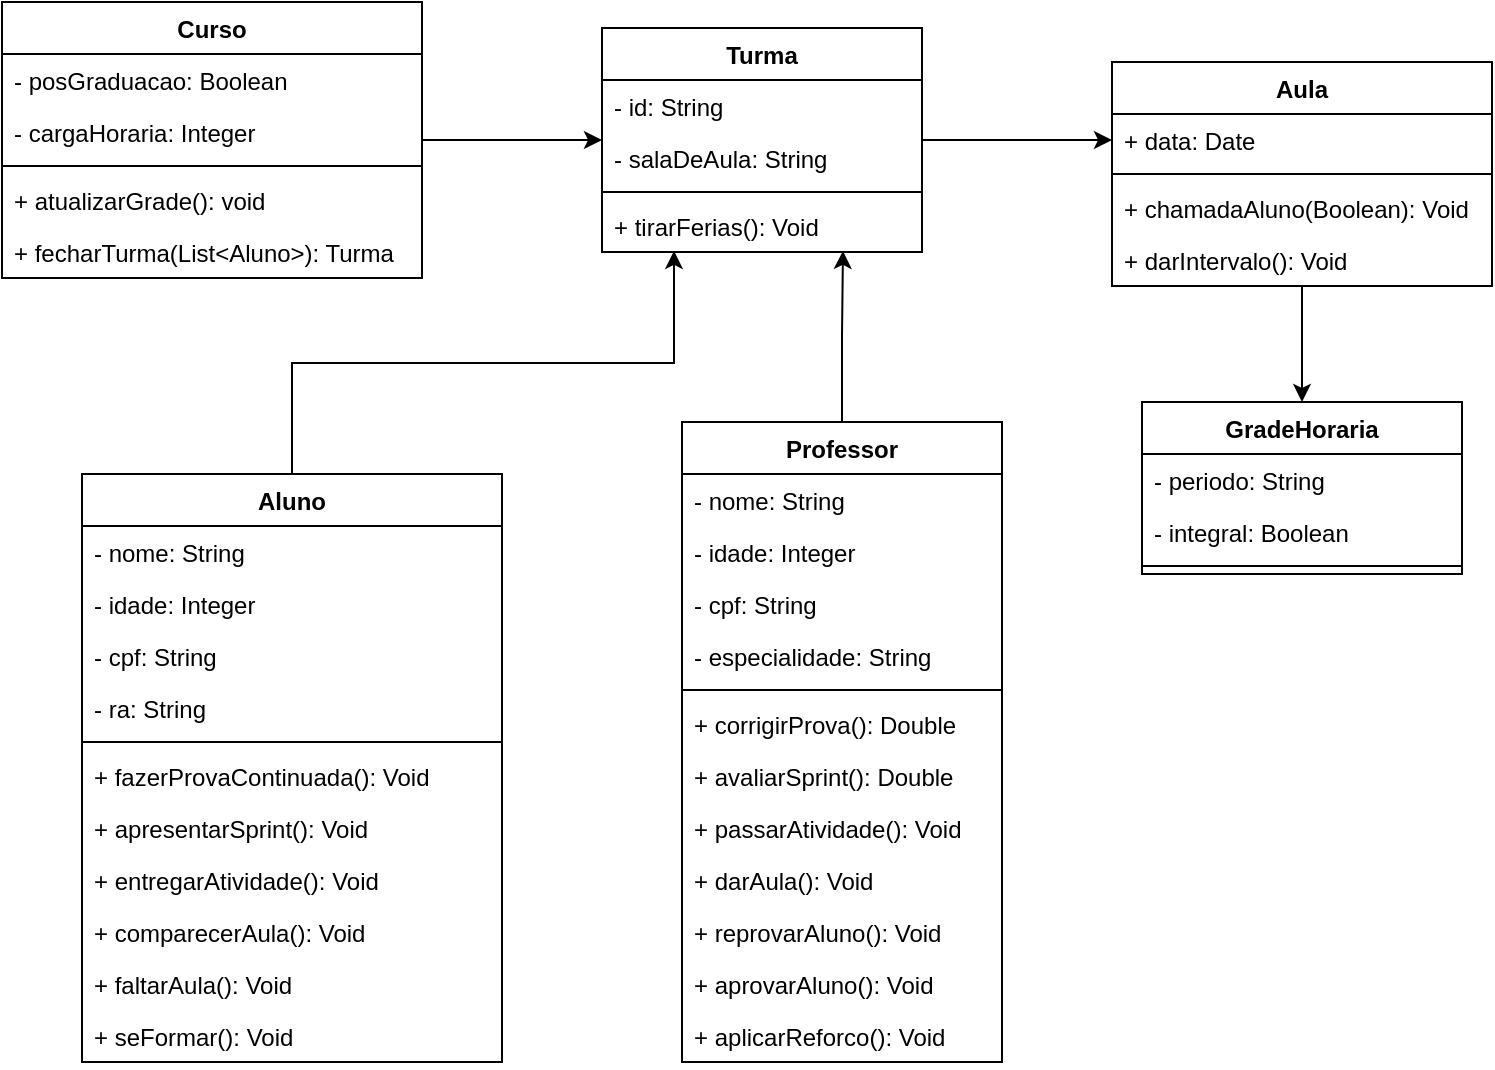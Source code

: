 <mxfile version="24.2.8" type="device">
  <diagram name="Página-1" id="3474t4DJWWjxluzzEzBM">
    <mxGraphModel dx="1032" dy="530" grid="1" gridSize="10" guides="1" tooltips="1" connect="1" arrows="1" fold="1" page="1" pageScale="1" pageWidth="827" pageHeight="1169" math="0" shadow="0">
      <root>
        <mxCell id="0" />
        <mxCell id="1" parent="0" />
        <mxCell id="yZjl5UmUVBm6BRhOuLB6-4" value="GradeHoraria" style="swimlane;fontStyle=1;align=center;verticalAlign=top;childLayout=stackLayout;horizontal=1;startSize=26;horizontalStack=0;resizeParent=1;resizeParentMax=0;resizeLast=0;collapsible=1;marginBottom=0;whiteSpace=wrap;html=1;" vertex="1" parent="1">
          <mxGeometry x="590" y="250" width="160" height="86" as="geometry" />
        </mxCell>
        <mxCell id="yZjl5UmUVBm6BRhOuLB6-5" value="- periodo: String" style="text;strokeColor=none;fillColor=none;align=left;verticalAlign=top;spacingLeft=4;spacingRight=4;overflow=hidden;rotatable=0;points=[[0,0.5],[1,0.5]];portConstraint=eastwest;whiteSpace=wrap;html=1;" vertex="1" parent="yZjl5UmUVBm6BRhOuLB6-4">
          <mxGeometry y="26" width="160" height="26" as="geometry" />
        </mxCell>
        <mxCell id="yZjl5UmUVBm6BRhOuLB6-36" value="- integral: Boolean" style="text;strokeColor=none;fillColor=none;align=left;verticalAlign=top;spacingLeft=4;spacingRight=4;overflow=hidden;rotatable=0;points=[[0,0.5],[1,0.5]];portConstraint=eastwest;whiteSpace=wrap;html=1;" vertex="1" parent="yZjl5UmUVBm6BRhOuLB6-4">
          <mxGeometry y="52" width="160" height="26" as="geometry" />
        </mxCell>
        <mxCell id="yZjl5UmUVBm6BRhOuLB6-6" value="" style="line;strokeWidth=1;fillColor=none;align=left;verticalAlign=middle;spacingTop=-1;spacingLeft=3;spacingRight=3;rotatable=0;labelPosition=right;points=[];portConstraint=eastwest;strokeColor=inherit;" vertex="1" parent="yZjl5UmUVBm6BRhOuLB6-4">
          <mxGeometry y="78" width="160" height="8" as="geometry" />
        </mxCell>
        <mxCell id="yZjl5UmUVBm6BRhOuLB6-65" style="edgeStyle=orthogonalEdgeStyle;rounded=0;orthogonalLoop=1;jettySize=auto;html=1;exitX=0.5;exitY=0;exitDx=0;exitDy=0;entryX=0.225;entryY=0.979;entryDx=0;entryDy=0;entryPerimeter=0;" edge="1" parent="1" source="yZjl5UmUVBm6BRhOuLB6-8" target="yZjl5UmUVBm6BRhOuLB6-58">
          <mxGeometry relative="1" as="geometry" />
        </mxCell>
        <mxCell id="yZjl5UmUVBm6BRhOuLB6-8" value="Aluno" style="swimlane;fontStyle=1;align=center;verticalAlign=top;childLayout=stackLayout;horizontal=1;startSize=26;horizontalStack=0;resizeParent=1;resizeParentMax=0;resizeLast=0;collapsible=1;marginBottom=0;whiteSpace=wrap;html=1;" vertex="1" parent="1">
          <mxGeometry x="60" y="286" width="210" height="294" as="geometry" />
        </mxCell>
        <mxCell id="yZjl5UmUVBm6BRhOuLB6-9" value="- nome: String" style="text;strokeColor=none;fillColor=none;align=left;verticalAlign=top;spacingLeft=4;spacingRight=4;overflow=hidden;rotatable=0;points=[[0,0.5],[1,0.5]];portConstraint=eastwest;whiteSpace=wrap;html=1;" vertex="1" parent="yZjl5UmUVBm6BRhOuLB6-8">
          <mxGeometry y="26" width="210" height="26" as="geometry" />
        </mxCell>
        <mxCell id="yZjl5UmUVBm6BRhOuLB6-37" value="- idade: Integer" style="text;strokeColor=none;fillColor=none;align=left;verticalAlign=top;spacingLeft=4;spacingRight=4;overflow=hidden;rotatable=0;points=[[0,0.5],[1,0.5]];portConstraint=eastwest;whiteSpace=wrap;html=1;" vertex="1" parent="yZjl5UmUVBm6BRhOuLB6-8">
          <mxGeometry y="52" width="210" height="26" as="geometry" />
        </mxCell>
        <mxCell id="yZjl5UmUVBm6BRhOuLB6-38" value="- cpf: String" style="text;strokeColor=none;fillColor=none;align=left;verticalAlign=top;spacingLeft=4;spacingRight=4;overflow=hidden;rotatable=0;points=[[0,0.5],[1,0.5]];portConstraint=eastwest;whiteSpace=wrap;html=1;" vertex="1" parent="yZjl5UmUVBm6BRhOuLB6-8">
          <mxGeometry y="78" width="210" height="26" as="geometry" />
        </mxCell>
        <mxCell id="yZjl5UmUVBm6BRhOuLB6-39" value="- ra: String" style="text;strokeColor=none;fillColor=none;align=left;verticalAlign=top;spacingLeft=4;spacingRight=4;overflow=hidden;rotatable=0;points=[[0,0.5],[1,0.5]];portConstraint=eastwest;whiteSpace=wrap;html=1;" vertex="1" parent="yZjl5UmUVBm6BRhOuLB6-8">
          <mxGeometry y="104" width="210" height="26" as="geometry" />
        </mxCell>
        <mxCell id="yZjl5UmUVBm6BRhOuLB6-10" value="" style="line;strokeWidth=1;fillColor=none;align=left;verticalAlign=middle;spacingTop=-1;spacingLeft=3;spacingRight=3;rotatable=0;labelPosition=right;points=[];portConstraint=eastwest;strokeColor=inherit;" vertex="1" parent="yZjl5UmUVBm6BRhOuLB6-8">
          <mxGeometry y="130" width="210" height="8" as="geometry" />
        </mxCell>
        <mxCell id="yZjl5UmUVBm6BRhOuLB6-11" value="+ fazerProvaContinuada(): Void" style="text;strokeColor=none;fillColor=none;align=left;verticalAlign=top;spacingLeft=4;spacingRight=4;overflow=hidden;rotatable=0;points=[[0,0.5],[1,0.5]];portConstraint=eastwest;whiteSpace=wrap;html=1;" vertex="1" parent="yZjl5UmUVBm6BRhOuLB6-8">
          <mxGeometry y="138" width="210" height="26" as="geometry" />
        </mxCell>
        <mxCell id="yZjl5UmUVBm6BRhOuLB6-47" value="+ apresentarSprint(): Void" style="text;strokeColor=none;fillColor=none;align=left;verticalAlign=top;spacingLeft=4;spacingRight=4;overflow=hidden;rotatable=0;points=[[0,0.5],[1,0.5]];portConstraint=eastwest;whiteSpace=wrap;html=1;" vertex="1" parent="yZjl5UmUVBm6BRhOuLB6-8">
          <mxGeometry y="164" width="210" height="26" as="geometry" />
        </mxCell>
        <mxCell id="yZjl5UmUVBm6BRhOuLB6-48" value="+ entregarAtividade(): Void" style="text;strokeColor=none;fillColor=none;align=left;verticalAlign=top;spacingLeft=4;spacingRight=4;overflow=hidden;rotatable=0;points=[[0,0.5],[1,0.5]];portConstraint=eastwest;whiteSpace=wrap;html=1;" vertex="1" parent="yZjl5UmUVBm6BRhOuLB6-8">
          <mxGeometry y="190" width="210" height="26" as="geometry" />
        </mxCell>
        <mxCell id="yZjl5UmUVBm6BRhOuLB6-52" value="+ comparecerAula(): Void" style="text;strokeColor=none;fillColor=none;align=left;verticalAlign=top;spacingLeft=4;spacingRight=4;overflow=hidden;rotatable=0;points=[[0,0.5],[1,0.5]];portConstraint=eastwest;whiteSpace=wrap;html=1;" vertex="1" parent="yZjl5UmUVBm6BRhOuLB6-8">
          <mxGeometry y="216" width="210" height="26" as="geometry" />
        </mxCell>
        <mxCell id="yZjl5UmUVBm6BRhOuLB6-53" value="+ faltarAula(): Void" style="text;strokeColor=none;fillColor=none;align=left;verticalAlign=top;spacingLeft=4;spacingRight=4;overflow=hidden;rotatable=0;points=[[0,0.5],[1,0.5]];portConstraint=eastwest;whiteSpace=wrap;html=1;" vertex="1" parent="yZjl5UmUVBm6BRhOuLB6-8">
          <mxGeometry y="242" width="210" height="26" as="geometry" />
        </mxCell>
        <mxCell id="yZjl5UmUVBm6BRhOuLB6-57" value="+ seFormar(): Void" style="text;strokeColor=none;fillColor=none;align=left;verticalAlign=top;spacingLeft=4;spacingRight=4;overflow=hidden;rotatable=0;points=[[0,0.5],[1,0.5]];portConstraint=eastwest;whiteSpace=wrap;html=1;" vertex="1" parent="yZjl5UmUVBm6BRhOuLB6-8">
          <mxGeometry y="268" width="210" height="26" as="geometry" />
        </mxCell>
        <mxCell id="yZjl5UmUVBm6BRhOuLB6-66" style="edgeStyle=orthogonalEdgeStyle;rounded=0;orthogonalLoop=1;jettySize=auto;html=1;entryX=0;entryY=0.5;entryDx=0;entryDy=0;" edge="1" parent="1" source="yZjl5UmUVBm6BRhOuLB6-12" target="yZjl5UmUVBm6BRhOuLB6-17">
          <mxGeometry relative="1" as="geometry" />
        </mxCell>
        <mxCell id="yZjl5UmUVBm6BRhOuLB6-12" value="Turma" style="swimlane;fontStyle=1;align=center;verticalAlign=top;childLayout=stackLayout;horizontal=1;startSize=26;horizontalStack=0;resizeParent=1;resizeParentMax=0;resizeLast=0;collapsible=1;marginBottom=0;whiteSpace=wrap;html=1;" vertex="1" parent="1">
          <mxGeometry x="320" y="63" width="160" height="112" as="geometry" />
        </mxCell>
        <mxCell id="yZjl5UmUVBm6BRhOuLB6-13" value="- id: String" style="text;strokeColor=none;fillColor=none;align=left;verticalAlign=top;spacingLeft=4;spacingRight=4;overflow=hidden;rotatable=0;points=[[0,0.5],[1,0.5]];portConstraint=eastwest;whiteSpace=wrap;html=1;" vertex="1" parent="yZjl5UmUVBm6BRhOuLB6-12">
          <mxGeometry y="26" width="160" height="26" as="geometry" />
        </mxCell>
        <mxCell id="yZjl5UmUVBm6BRhOuLB6-55" value="- salaDeAula: String" style="text;strokeColor=none;fillColor=none;align=left;verticalAlign=top;spacingLeft=4;spacingRight=4;overflow=hidden;rotatable=0;points=[[0,0.5],[1,0.5]];portConstraint=eastwest;whiteSpace=wrap;html=1;" vertex="1" parent="yZjl5UmUVBm6BRhOuLB6-12">
          <mxGeometry y="52" width="160" height="26" as="geometry" />
        </mxCell>
        <mxCell id="yZjl5UmUVBm6BRhOuLB6-14" value="" style="line;strokeWidth=1;fillColor=none;align=left;verticalAlign=middle;spacingTop=-1;spacingLeft=3;spacingRight=3;rotatable=0;labelPosition=right;points=[];portConstraint=eastwest;strokeColor=inherit;" vertex="1" parent="yZjl5UmUVBm6BRhOuLB6-12">
          <mxGeometry y="78" width="160" height="8" as="geometry" />
        </mxCell>
        <mxCell id="yZjl5UmUVBm6BRhOuLB6-58" value="+ tirarFerias(): Void" style="text;strokeColor=none;fillColor=none;align=left;verticalAlign=top;spacingLeft=4;spacingRight=4;overflow=hidden;rotatable=0;points=[[0,0.5],[1,0.5]];portConstraint=eastwest;whiteSpace=wrap;html=1;" vertex="1" parent="yZjl5UmUVBm6BRhOuLB6-12">
          <mxGeometry y="86" width="160" height="26" as="geometry" />
        </mxCell>
        <mxCell id="yZjl5UmUVBm6BRhOuLB6-67" style="edgeStyle=orthogonalEdgeStyle;rounded=0;orthogonalLoop=1;jettySize=auto;html=1;" edge="1" parent="1" source="yZjl5UmUVBm6BRhOuLB6-16" target="yZjl5UmUVBm6BRhOuLB6-4">
          <mxGeometry relative="1" as="geometry" />
        </mxCell>
        <mxCell id="yZjl5UmUVBm6BRhOuLB6-16" value="Aula" style="swimlane;fontStyle=1;align=center;verticalAlign=top;childLayout=stackLayout;horizontal=1;startSize=26;horizontalStack=0;resizeParent=1;resizeParentMax=0;resizeLast=0;collapsible=1;marginBottom=0;whiteSpace=wrap;html=1;" vertex="1" parent="1">
          <mxGeometry x="575" y="80" width="190" height="112" as="geometry" />
        </mxCell>
        <mxCell id="yZjl5UmUVBm6BRhOuLB6-17" value="+ data: Date" style="text;strokeColor=none;fillColor=none;align=left;verticalAlign=top;spacingLeft=4;spacingRight=4;overflow=hidden;rotatable=0;points=[[0,0.5],[1,0.5]];portConstraint=eastwest;whiteSpace=wrap;html=1;" vertex="1" parent="yZjl5UmUVBm6BRhOuLB6-16">
          <mxGeometry y="26" width="190" height="26" as="geometry" />
        </mxCell>
        <mxCell id="yZjl5UmUVBm6BRhOuLB6-18" value="" style="line;strokeWidth=1;fillColor=none;align=left;verticalAlign=middle;spacingTop=-1;spacingLeft=3;spacingRight=3;rotatable=0;labelPosition=right;points=[];portConstraint=eastwest;strokeColor=inherit;" vertex="1" parent="yZjl5UmUVBm6BRhOuLB6-16">
          <mxGeometry y="52" width="190" height="8" as="geometry" />
        </mxCell>
        <mxCell id="yZjl5UmUVBm6BRhOuLB6-19" value="+ chamadaAluno(Boolean): Void" style="text;strokeColor=none;fillColor=none;align=left;verticalAlign=top;spacingLeft=4;spacingRight=4;overflow=hidden;rotatable=0;points=[[0,0.5],[1,0.5]];portConstraint=eastwest;whiteSpace=wrap;html=1;" vertex="1" parent="yZjl5UmUVBm6BRhOuLB6-16">
          <mxGeometry y="60" width="190" height="26" as="geometry" />
        </mxCell>
        <mxCell id="yZjl5UmUVBm6BRhOuLB6-69" value="+ darIntervalo(): Void" style="text;strokeColor=none;fillColor=none;align=left;verticalAlign=top;spacingLeft=4;spacingRight=4;overflow=hidden;rotatable=0;points=[[0,0.5],[1,0.5]];portConstraint=eastwest;whiteSpace=wrap;html=1;" vertex="1" parent="yZjl5UmUVBm6BRhOuLB6-16">
          <mxGeometry y="86" width="190" height="26" as="geometry" />
        </mxCell>
        <mxCell id="yZjl5UmUVBm6BRhOuLB6-68" style="edgeStyle=orthogonalEdgeStyle;rounded=0;orthogonalLoop=1;jettySize=auto;html=1;" edge="1" parent="1" source="yZjl5UmUVBm6BRhOuLB6-24" target="yZjl5UmUVBm6BRhOuLB6-12">
          <mxGeometry relative="1" as="geometry" />
        </mxCell>
        <mxCell id="yZjl5UmUVBm6BRhOuLB6-24" value="Curso" style="swimlane;fontStyle=1;align=center;verticalAlign=top;childLayout=stackLayout;horizontal=1;startSize=26;horizontalStack=0;resizeParent=1;resizeParentMax=0;resizeLast=0;collapsible=1;marginBottom=0;whiteSpace=wrap;html=1;" vertex="1" parent="1">
          <mxGeometry x="20" y="50" width="210" height="138" as="geometry" />
        </mxCell>
        <mxCell id="yZjl5UmUVBm6BRhOuLB6-54" value="- posGraduacao: Boolean" style="text;strokeColor=none;fillColor=none;align=left;verticalAlign=top;spacingLeft=4;spacingRight=4;overflow=hidden;rotatable=0;points=[[0,0.5],[1,0.5]];portConstraint=eastwest;whiteSpace=wrap;html=1;" vertex="1" parent="yZjl5UmUVBm6BRhOuLB6-24">
          <mxGeometry y="26" width="210" height="26" as="geometry" />
        </mxCell>
        <mxCell id="yZjl5UmUVBm6BRhOuLB6-25" value="- cargaHoraria: Integer" style="text;strokeColor=none;fillColor=none;align=left;verticalAlign=top;spacingLeft=4;spacingRight=4;overflow=hidden;rotatable=0;points=[[0,0.5],[1,0.5]];portConstraint=eastwest;whiteSpace=wrap;html=1;" vertex="1" parent="yZjl5UmUVBm6BRhOuLB6-24">
          <mxGeometry y="52" width="210" height="26" as="geometry" />
        </mxCell>
        <mxCell id="yZjl5UmUVBm6BRhOuLB6-26" value="" style="line;strokeWidth=1;fillColor=none;align=left;verticalAlign=middle;spacingTop=-1;spacingLeft=3;spacingRight=3;rotatable=0;labelPosition=right;points=[];portConstraint=eastwest;strokeColor=inherit;" vertex="1" parent="yZjl5UmUVBm6BRhOuLB6-24">
          <mxGeometry y="78" width="210" height="8" as="geometry" />
        </mxCell>
        <mxCell id="yZjl5UmUVBm6BRhOuLB6-27" value="+ atualizarGrade(): void" style="text;strokeColor=none;fillColor=none;align=left;verticalAlign=top;spacingLeft=4;spacingRight=4;overflow=hidden;rotatable=0;points=[[0,0.5],[1,0.5]];portConstraint=eastwest;whiteSpace=wrap;html=1;" vertex="1" parent="yZjl5UmUVBm6BRhOuLB6-24">
          <mxGeometry y="86" width="210" height="26" as="geometry" />
        </mxCell>
        <mxCell id="yZjl5UmUVBm6BRhOuLB6-62" value="+ fecharTurma(List&amp;lt;Aluno&amp;gt;): Turma" style="text;strokeColor=none;fillColor=none;align=left;verticalAlign=top;spacingLeft=4;spacingRight=4;overflow=hidden;rotatable=0;points=[[0,0.5],[1,0.5]];portConstraint=eastwest;whiteSpace=wrap;html=1;" vertex="1" parent="yZjl5UmUVBm6BRhOuLB6-24">
          <mxGeometry y="112" width="210" height="26" as="geometry" />
        </mxCell>
        <mxCell id="yZjl5UmUVBm6BRhOuLB6-64" style="edgeStyle=orthogonalEdgeStyle;rounded=0;orthogonalLoop=1;jettySize=auto;html=1;entryX=0.753;entryY=0.979;entryDx=0;entryDy=0;entryPerimeter=0;" edge="1" parent="1" source="yZjl5UmUVBm6BRhOuLB6-40" target="yZjl5UmUVBm6BRhOuLB6-58">
          <mxGeometry relative="1" as="geometry" />
        </mxCell>
        <mxCell id="yZjl5UmUVBm6BRhOuLB6-40" value="Professor" style="swimlane;fontStyle=1;align=center;verticalAlign=top;childLayout=stackLayout;horizontal=1;startSize=26;horizontalStack=0;resizeParent=1;resizeParentMax=0;resizeLast=0;collapsible=1;marginBottom=0;whiteSpace=wrap;html=1;" vertex="1" parent="1">
          <mxGeometry x="360" y="260" width="160" height="320" as="geometry" />
        </mxCell>
        <mxCell id="yZjl5UmUVBm6BRhOuLB6-41" value="- nome: String" style="text;strokeColor=none;fillColor=none;align=left;verticalAlign=top;spacingLeft=4;spacingRight=4;overflow=hidden;rotatable=0;points=[[0,0.5],[1,0.5]];portConstraint=eastwest;whiteSpace=wrap;html=1;" vertex="1" parent="yZjl5UmUVBm6BRhOuLB6-40">
          <mxGeometry y="26" width="160" height="26" as="geometry" />
        </mxCell>
        <mxCell id="yZjl5UmUVBm6BRhOuLB6-42" value="- idade: Integer" style="text;strokeColor=none;fillColor=none;align=left;verticalAlign=top;spacingLeft=4;spacingRight=4;overflow=hidden;rotatable=0;points=[[0,0.5],[1,0.5]];portConstraint=eastwest;whiteSpace=wrap;html=1;" vertex="1" parent="yZjl5UmUVBm6BRhOuLB6-40">
          <mxGeometry y="52" width="160" height="26" as="geometry" />
        </mxCell>
        <mxCell id="yZjl5UmUVBm6BRhOuLB6-43" value="- cpf: String" style="text;strokeColor=none;fillColor=none;align=left;verticalAlign=top;spacingLeft=4;spacingRight=4;overflow=hidden;rotatable=0;points=[[0,0.5],[1,0.5]];portConstraint=eastwest;whiteSpace=wrap;html=1;" vertex="1" parent="yZjl5UmUVBm6BRhOuLB6-40">
          <mxGeometry y="78" width="160" height="26" as="geometry" />
        </mxCell>
        <mxCell id="yZjl5UmUVBm6BRhOuLB6-44" value="- especialidade: String" style="text;strokeColor=none;fillColor=none;align=left;verticalAlign=top;spacingLeft=4;spacingRight=4;overflow=hidden;rotatable=0;points=[[0,0.5],[1,0.5]];portConstraint=eastwest;whiteSpace=wrap;html=1;" vertex="1" parent="yZjl5UmUVBm6BRhOuLB6-40">
          <mxGeometry y="104" width="160" height="26" as="geometry" />
        </mxCell>
        <mxCell id="yZjl5UmUVBm6BRhOuLB6-45" value="" style="line;strokeWidth=1;fillColor=none;align=left;verticalAlign=middle;spacingTop=-1;spacingLeft=3;spacingRight=3;rotatable=0;labelPosition=right;points=[];portConstraint=eastwest;strokeColor=inherit;" vertex="1" parent="yZjl5UmUVBm6BRhOuLB6-40">
          <mxGeometry y="130" width="160" height="8" as="geometry" />
        </mxCell>
        <mxCell id="yZjl5UmUVBm6BRhOuLB6-46" value="+ corrigirProva(): Double" style="text;strokeColor=none;fillColor=none;align=left;verticalAlign=top;spacingLeft=4;spacingRight=4;overflow=hidden;rotatable=0;points=[[0,0.5],[1,0.5]];portConstraint=eastwest;whiteSpace=wrap;html=1;" vertex="1" parent="yZjl5UmUVBm6BRhOuLB6-40">
          <mxGeometry y="138" width="160" height="26" as="geometry" />
        </mxCell>
        <mxCell id="yZjl5UmUVBm6BRhOuLB6-49" value="+ avaliarSprint(): Double" style="text;strokeColor=none;fillColor=none;align=left;verticalAlign=top;spacingLeft=4;spacingRight=4;overflow=hidden;rotatable=0;points=[[0,0.5],[1,0.5]];portConstraint=eastwest;whiteSpace=wrap;html=1;" vertex="1" parent="yZjl5UmUVBm6BRhOuLB6-40">
          <mxGeometry y="164" width="160" height="26" as="geometry" />
        </mxCell>
        <mxCell id="yZjl5UmUVBm6BRhOuLB6-50" value="+ passarAtividade(): Void" style="text;strokeColor=none;fillColor=none;align=left;verticalAlign=top;spacingLeft=4;spacingRight=4;overflow=hidden;rotatable=0;points=[[0,0.5],[1,0.5]];portConstraint=eastwest;whiteSpace=wrap;html=1;" vertex="1" parent="yZjl5UmUVBm6BRhOuLB6-40">
          <mxGeometry y="190" width="160" height="26" as="geometry" />
        </mxCell>
        <mxCell id="yZjl5UmUVBm6BRhOuLB6-51" value="+ darAula(): Void" style="text;strokeColor=none;fillColor=none;align=left;verticalAlign=top;spacingLeft=4;spacingRight=4;overflow=hidden;rotatable=0;points=[[0,0.5],[1,0.5]];portConstraint=eastwest;whiteSpace=wrap;html=1;" vertex="1" parent="yZjl5UmUVBm6BRhOuLB6-40">
          <mxGeometry y="216" width="160" height="26" as="geometry" />
        </mxCell>
        <mxCell id="yZjl5UmUVBm6BRhOuLB6-56" value="+ reprovarAluno(): Void" style="text;strokeColor=none;fillColor=none;align=left;verticalAlign=top;spacingLeft=4;spacingRight=4;overflow=hidden;rotatable=0;points=[[0,0.5],[1,0.5]];portConstraint=eastwest;whiteSpace=wrap;html=1;" vertex="1" parent="yZjl5UmUVBm6BRhOuLB6-40">
          <mxGeometry y="242" width="160" height="26" as="geometry" />
        </mxCell>
        <mxCell id="yZjl5UmUVBm6BRhOuLB6-59" value="+ aprovarAluno(): Void" style="text;strokeColor=none;fillColor=none;align=left;verticalAlign=top;spacingLeft=4;spacingRight=4;overflow=hidden;rotatable=0;points=[[0,0.5],[1,0.5]];portConstraint=eastwest;whiteSpace=wrap;html=1;" vertex="1" parent="yZjl5UmUVBm6BRhOuLB6-40">
          <mxGeometry y="268" width="160" height="26" as="geometry" />
        </mxCell>
        <mxCell id="yZjl5UmUVBm6BRhOuLB6-60" value="+ aplicarReforco(): Void" style="text;strokeColor=none;fillColor=none;align=left;verticalAlign=top;spacingLeft=4;spacingRight=4;overflow=hidden;rotatable=0;points=[[0,0.5],[1,0.5]];portConstraint=eastwest;whiteSpace=wrap;html=1;" vertex="1" parent="yZjl5UmUVBm6BRhOuLB6-40">
          <mxGeometry y="294" width="160" height="26" as="geometry" />
        </mxCell>
      </root>
    </mxGraphModel>
  </diagram>
</mxfile>
